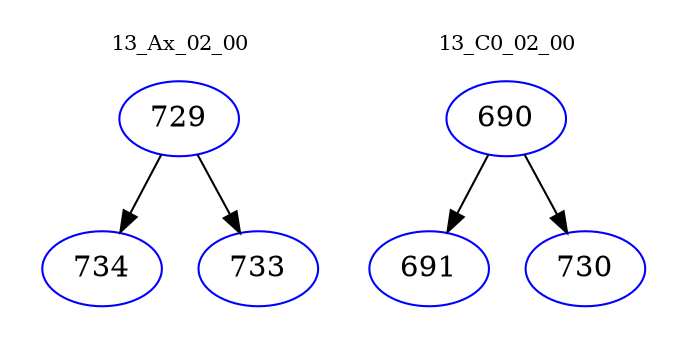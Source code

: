 digraph{
subgraph cluster_0 {
color = white
label = "13_Ax_02_00";
fontsize=10;
T0_729 [label="729", color="blue"]
T0_729 -> T0_734 [color="black"]
T0_734 [label="734", color="blue"]
T0_729 -> T0_733 [color="black"]
T0_733 [label="733", color="blue"]
}
subgraph cluster_1 {
color = white
label = "13_C0_02_00";
fontsize=10;
T1_690 [label="690", color="blue"]
T1_690 -> T1_691 [color="black"]
T1_691 [label="691", color="blue"]
T1_690 -> T1_730 [color="black"]
T1_730 [label="730", color="blue"]
}
}

